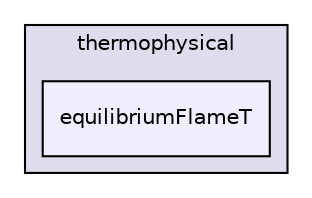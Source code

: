 digraph "applications/utilities/thermophysical/equilibriumFlameT" {
  bgcolor=transparent;
  compound=true
  node [ fontsize="10", fontname="Helvetica"];
  edge [ labelfontsize="10", labelfontname="Helvetica"];
  subgraph clusterdir_ad006ac2d4adf68d191bc9af38a824ca {
    graph [ bgcolor="#ddddee", pencolor="black", label="thermophysical" fontname="Helvetica", fontsize="10", URL="dir_ad006ac2d4adf68d191bc9af38a824ca.html"]
  dir_0c2a15d7ca464349ba028bde0fe814ef [shape=box, label="equilibriumFlameT", style="filled", fillcolor="#eeeeff", pencolor="black", URL="dir_0c2a15d7ca464349ba028bde0fe814ef.html"];
  }
}
